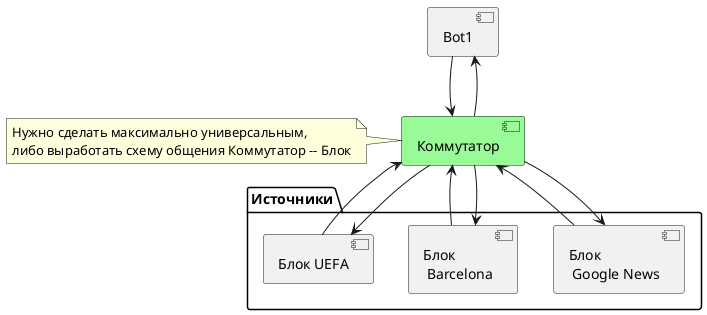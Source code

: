 @startuml


[Bot1] as Comp1
[Коммутатор] as Comp0 #palegreen
package "Источники" {
  [Блок \n Google News] as Comp2
  [Блок \n Barcelona] as Comp3
  [Блок UEFA] as Comp4
}
note left of Comp0 : Нужно сделать максимально универсальным,\nлибо выработать схему общения Коммутатор -- Блок

Comp1 -d-> Comp0
Comp0 --> Comp2
Comp0 --> Comp3
Comp0 --> Comp4

Comp2 --> Comp0
Comp3 --> Comp0
Comp4 --> Comp0

Comp0 -u-> Comp1

@enduml
